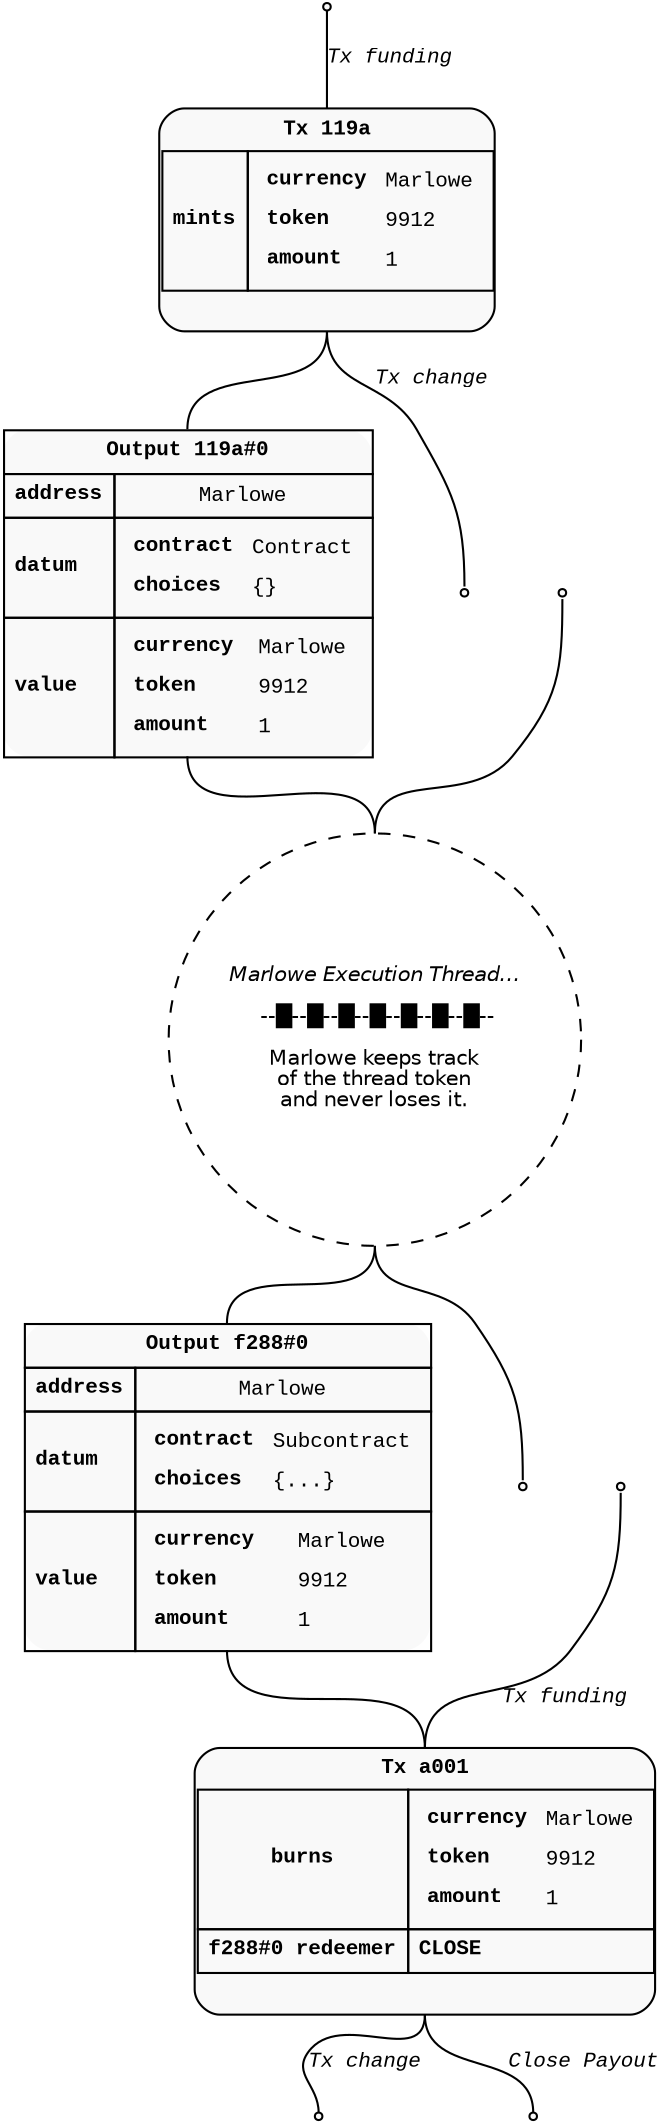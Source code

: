 digraph Marlowe_Proof_Of_Execution {
  rankdir=TD;
  graph [pad="0.02", nodesep="0.6", ranksep="0.5"];
  node [shape=rect, style="filled,rounded", fillcolor="#f9f9f9", fontname="Courier New", fontsize="10"];
  edge [arrowhead=none, headport="n", tailport="s", color="#aaa", fontname="Courier New", fontsize="10"];

  MintingFundingOutput [shape=point];
  MintingFundingOutput -> MintingTx [label=<<i>Tx funding</i>>];

  MintingTx [label=<
    <TABLE CELLSPACING="0" CELLPADDING="4" BORDER="1" CELLBORDER="0" style="rounded" color="#aaa">
      <TR>
        <TD colspan="2" align="center"><b>Tx 119a</b></TD>
      </TR>
      <TR>
        <TD CELLPADDING="0">
          <TABLE CELLSPACING="0" CELLPADDING="4" BORDER="0" CELLBORDER="0">
            <TR>
              <TD BORDER="1" align="center"><b>mints</b></TD>
              <TD BORDER="1">
                <TABLE CELLSPACING="0" CELLPADDING="4" BORDER="0" CELLBORDER="0">
                  <TR>
                    <TD align="left"><b>currency</b></TD>
                    <TD align="left" balign="left">Marlowe</TD>
                  </TR>
                  <TR>
                    <TD align="left"><b>token</b></TD>
                    <TD align="left" balign="left">9912</TD>
                  </TR>
                  <TR>
                    <TD align="left"><b>amount</b></TD>
                    <TD align="left" balign="left">1</TD>
                  </TR>
                </TABLE>
              </TD>
            </TR>
            <TR>
              <TD colspan="2" align="center"> </TD>
            </TR>
          </TABLE>
        </TD>
      </TR>
    </TABLE>
  > color="#aaa" shape="plain"];


  InitialMarloweOutput [label=<
    <TABLE CELLSPACING="0" CELLPADDING="4" BORDER="0" CELLBORDER="1" style="rounded" color="#aaa">
      <TR>
        <TD colspan="2" align="center"><b>Output 119a#0</b></TD>
      </TR>
      <TR>
        <TD align="left"><b>address</b></TD>
        <TD>Marlowe</TD>
      </TR>
      <TR>
        <TD align="left"><b>datum</b></TD>
        <TD align="left" balign="left">
          <TABLE CELLSPACING="0" CELLPADDING="4" BORDER="0" CELLBORDER="0" style="rounded" color="#aaa">
            <TR>
              <TD align="left"><b>contract</b></TD>
              <TD align="left" balign="left">Contract</TD>
            </TR>
            <TR>
              <TD align="left"><b>choices</b></TD>
              <TD align="left" balign="left">{}</TD>
            </TR>
          </TABLE>
        </TD>
      </TR>
      <TR>
        <TD align="left"><b>value</b></TD>
        <TD align="left" balign="left">
          <TABLE CELLSPACING="0" CELLPADDING="4" BORDER="0" CELLBORDER="0" style="rounded" color="#aaa">
            <TR>
              <TD align="left"><b>currency</b></TD>
              <TD align="left" balign="left">Marlowe</TD>
            </TR>
            <TR>
              <TD align="left"><b>token</b></TD>
              <TD align="left" balign="left">9912</TD>
            </TR>
            <TR>
              <TD align="left"><b>amount</b></TD>
              <TD align="left" balign="left">1</TD>
            </TR>
          </TABLE>
        </TD>
      </TR>
      </TABLE>
  > shape="plain" border="1" color="#000"]

  MintingChangeOutput [shape=point];
  MintingTx -> MintingChangeOutput [label=<<i>Tx change</i>>];
  MintingTx -> InitialMarloweOutput;

  InitialMarloweOutput -> MarloweThread;

  MarloweThreadExtraInput [shape=point];
  MarloweThreadExtraInput -> MarloweThread;

  MarloweThread [shape=circle, style="dashed,rounded", color="#aaa" fillcolor="white", fontname="Helvetica", margin="0", padding="0",
    label=<<i>Marlowe Execution Thread…</i><br/><br/> --█--█--█--█--█--█--█--<br/><br/>Marlowe keeps track<br/>of the thread token<br/>and never loses it.>];

  MarloweThreadOutput [label=<
    <TABLE CELLSPACING="0" CELLPADDING="4" BORDER="0" CELLBORDER="1" style="rounded" color="#aaa">
      <TR>
        <TD colspan="2" align="center"><b>Output f288#0</b></TD>
      </TR>
      <TR>
        <TD align="left"><b>address</b></TD>
        <TD>Marlowe</TD>
      </TR>
      <TR>
        <TD align="left"><b>datum</b></TD>
        <TD align="left" balign="left">
          <TABLE CELLSPACING="0" CELLPADDING="4" BORDER="0" CELLBORDER="0" style="rounded" color="#aaa">
            <TR>
              <TD align="left"><b>contract</b></TD>
              <TD align="left" balign="left">Subcontract</TD>
            </TR>
            <TR>
              <TD align="left"><b>choices</b></TD>
              <TD align="left" balign="left">{...}</TD>
            </TR>
          </TABLE>
        </TD>
      </TR>
      <TR>
        <TD align="left"><b>value</b></TD>
        <TD align="left" balign="left">
          <TABLE CELLSPACING="0" CELLPADDING="4" BORDER="0" CELLBORDER="0" style="rounded" color="#aaa">
            <TR>
              <TD align="left"><b>currency</b></TD>
              <TD align="left" balign="left">Marlowe</TD>
            </TR>
            <TR>
              <TD align="left"><b>token</b></TD>
              <TD align="left" balign="left">9912</TD>
            </TR>
            <TR>
              <TD align="left"><b>amount</b></TD>
              <TD align="left" balign="left">1</TD>
            </TR>
          </TABLE>
        </TD>
      </TR>
      </TABLE>
  > shape="plain" border="1" color="#000"]

  MarloweThread -> MarloweThreadOutput;

  MarloweThreadExtraOutput [shape=point];
  MarloweThread -> MarloweThreadExtraOutput;

  TxClosing [label=<
    <TABLE CELLSPACING="0" CELLPADDING="4" BORDER="1" CELLBORDER="0" style="rounded" color="#aaa">
      <TR>
        <TD colspan="2" align="center"><b>Tx a001</b></TD>
      </TR>
      <TR>
        <TD CELLPADDING="0">
          <TABLE CELLSPACING="0" CELLPADDING="4" BORDER="0" CELLBORDER="0">
            <TR>
              <TD BORDER="1" align="center"><b>burns</b></TD>
              <TD BORDER="1">
                <TABLE CELLSPACING="0" CELLPADDING="4" BORDER="0" CELLBORDER="0">
                  <TR>
                    <TD align="left"><b>currency</b></TD>
                    <TD align="left" balign="left">Marlowe</TD>
                  </TR>
                  <TR>
                    <TD align="left"><b>token</b></TD>
                    <TD align="left" balign="left">9912</TD>
                  </TR>
                  <TR>
                    <TD align="left"><b>amount</b></TD>
                    <TD align="left" balign="left">1</TD>
                  </TR>
                </TABLE>
              </TD>
            </TR>
            <TR>
              <TD BORDER="1" align="center"><b>f288#0 redeemer</b></TD>
              <TD BORDER="1" align="left" balign="left"><b>CLOSE</b></TD>
            </TR>
            <TR>
              <TD colspan="2" align="center"> </TD>
            </TR>
          </TABLE>
        </TD>
      </TR>
    </TABLE>
  > color="#aaa" shape="plain"];

  CloseFundingOutput [shape=point];

  CloseFundingOutput -> TxClosing [label=<<i>Tx funding</i>>];

  MarloweThreadOutput -> TxClosing;

  CloseOutput1 [shape=point];
  CloseOutput2 [shape=point];

  TxClosing -> CloseOutput1 [label=<<i>Tx change</i>>];
  TxClosing -> CloseOutput2 [label=<<i>Close Payout</i>>];
}
